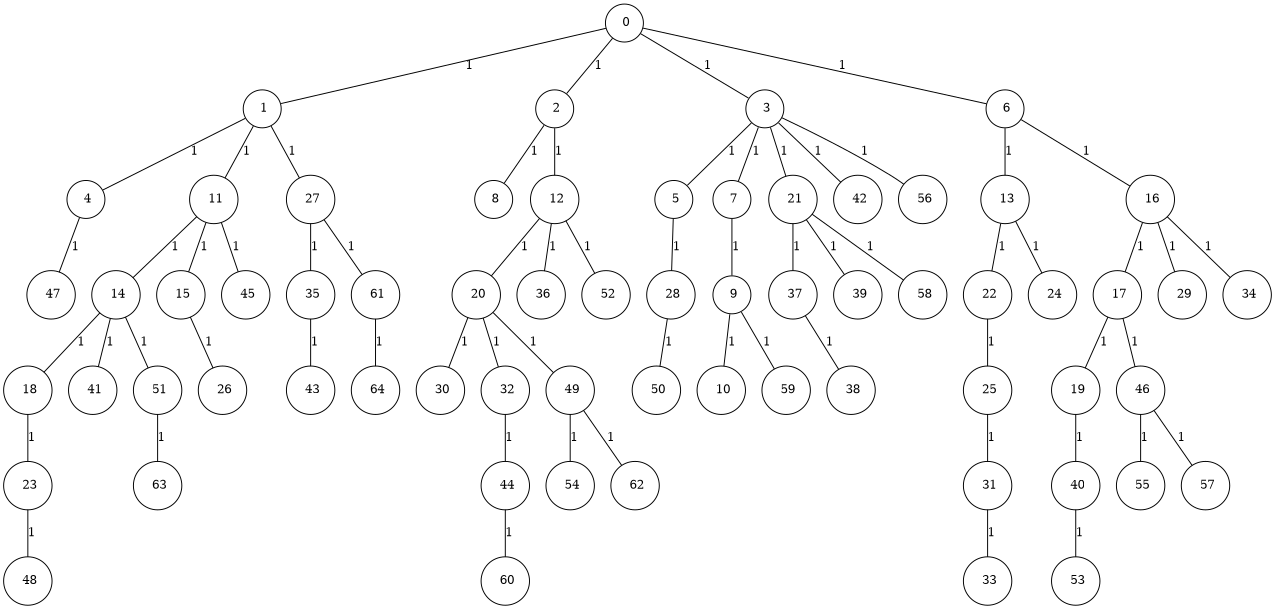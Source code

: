 graph G {
size="8.5,11;"
ratio = "expand;"
fixedsize="true;"
overlap="scale;"
node[shape=circle,width=.12,hight=.12,fontsize=12]
edge[fontsize=12]

0[label=" 0" color=black, pos="0.28223396,0.92342506!"];
1[label=" 1" color=black, pos="2.6461796,2.9748448!"];
2[label=" 2" color=black, pos="0.56181459,2.1218357!"];
3[label=" 3" color=black, pos="1.4608517,2.5770705!"];
4[label=" 4" color=black, pos="0.35812633,2.4421531!"];
5[label=" 5" color=black, pos="2.3562492,0.61220611!"];
6[label=" 6" color=black, pos="1.306985,0.10825988!"];
7[label=" 7" color=black, pos="2.8568434,1.3730746!"];
8[label=" 8" color=black, pos="2.6192591,1.6890634!"];
9[label=" 9" color=black, pos="0.58166783,0.2307172!"];
10[label=" 10" color=black, pos="1.5588163,0.1226412!"];
11[label=" 11" color=black, pos="0.52006173,2.6170426!"];
12[label=" 12" color=black, pos="0.6106235,1.3144422!"];
13[label=" 13" color=black, pos="1.6391974,0.24606609!"];
14[label=" 14" color=black, pos="1.1654911,0.40850022!"];
15[label=" 15" color=black, pos="0.11039901,2.1614119!"];
16[label=" 16" color=black, pos="1.0780745,0.99509669!"];
17[label=" 17" color=black, pos="2.5143835,2.8032248!"];
18[label=" 18" color=black, pos="1.5783668,0.092867704!"];
19[label=" 19" color=black, pos="2.6255776,1.9766166!"];
20[label=" 20" color=black, pos="0.769106,0.20307383!"];
21[label=" 21" color=black, pos="0.21770698,0.35448572!"];
22[label=" 22" color=black, pos="0.80346589,0.40553268!"];
23[label=" 23" color=black, pos="0.54456078,2.643523!"];
24[label=" 24" color=black, pos="1.4174199,1.2823777!"];
25[label=" 25" color=black, pos="2.8644335,1.0050032!"];
26[label=" 26" color=black, pos="2.0114684,1.5412288!"];
27[label=" 27" color=black, pos="2.8077812,2.8732472!"];
28[label=" 28" color=black, pos="1.8089041,0.98519053!"];
29[label=" 29" color=black, pos="1.525461,2.4098092!"];
30[label=" 30" color=black, pos="1.1026622,1.2427918!"];
31[label=" 31" color=black, pos="1.3822865,1.2698583!"];
32[label=" 32" color=black, pos="2.5249344,2.7315098!"];
33[label=" 33" color=black, pos="0.63783838,2.8321682!"];
34[label=" 34" color=black, pos="0.83438383,1.2863529!"];
35[label=" 35" color=black, pos="2.8912424,0.21905215!"];
36[label=" 36" color=black, pos="1.2359211,2.7267575!"];
37[label=" 37" color=black, pos="2.5439189,2.0903089!"];
38[label=" 38" color=black, pos="0.95190853,1.2938041!"];
39[label=" 39" color=black, pos="0.2194154,2.1339014!"];
40[label=" 40" color=black, pos="1.1158983,1.1337177!"];
41[label=" 41" color=black, pos="0.60192418,2.4030435!"];
42[label=" 42" color=black, pos="0.339283,2.078473!"];
43[label=" 43" color=black, pos="0.84899639,0.93067188!"];
44[label=" 44" color=black, pos="1.5017678,0.84629956!"];
45[label=" 45" color=black, pos="2.7939961,2.6922679!"];
46[label=" 46" color=black, pos="1.2697092,2.0800996!"];
47[label=" 47" color=black, pos="1.5497343,2.2334743!"];
48[label=" 48" color=black, pos="2.0794123,0.41936928!"];
49[label=" 49" color=black, pos="2.333078,2.1176444!"];
50[label=" 50" color=black, pos="0.51180907,0.90288642!"];
51[label=" 51" color=black, pos="2.4936426,2.445723!"];
52[label=" 52" color=black, pos="2.4909877,0.04109718!"];
53[label=" 53" color=black, pos="0.228631,0.030888382!"];
54[label=" 54" color=black, pos="1.719437,2.9874647!"];
55[label=" 55" color=black, pos="0.32498904,1.9348039!"];
56[label=" 56" color=black, pos="0.58813112,0.08573772!"];
57[label=" 57" color=black, pos="0.17658594,1.5935702!"];
58[label=" 58" color=black, pos="0.39949961,1.0492005!"];
59[label=" 59" color=black, pos="0.33001488,2.8885526!"];
60[label=" 60" color=black, pos="2.786946,0.10598634!"];
61[label=" 61" color=black, pos="1.6630149,0.51391711!"];
62[label=" 62" color=black, pos="0.24786273,0.65162314!"];
63[label=" 63" color=black, pos="1.7223209,2.9772531!"];
64[label=" 64" color=black, pos="1.9406002,2.2316611!"];
0--1[label="1"]
0--2[label="1"]
0--3[label="1"]
0--6[label="1"]
1--4[label="1"]
1--11[label="1"]
1--27[label="1"]
2--8[label="1"]
2--12[label="1"]
3--5[label="1"]
3--7[label="1"]
3--21[label="1"]
3--42[label="1"]
3--56[label="1"]
4--47[label="1"]
5--28[label="1"]
6--13[label="1"]
6--16[label="1"]
7--9[label="1"]
9--10[label="1"]
9--59[label="1"]
11--14[label="1"]
11--15[label="1"]
11--45[label="1"]
12--20[label="1"]
12--36[label="1"]
12--52[label="1"]
13--22[label="1"]
13--24[label="1"]
14--18[label="1"]
14--41[label="1"]
14--51[label="1"]
15--26[label="1"]
16--17[label="1"]
16--29[label="1"]
16--34[label="1"]
17--19[label="1"]
17--46[label="1"]
18--23[label="1"]
19--40[label="1"]
20--30[label="1"]
20--32[label="1"]
20--49[label="1"]
21--37[label="1"]
21--39[label="1"]
21--58[label="1"]
22--25[label="1"]
23--48[label="1"]
25--31[label="1"]
27--35[label="1"]
27--61[label="1"]
28--50[label="1"]
31--33[label="1"]
32--44[label="1"]
35--43[label="1"]
37--38[label="1"]
40--53[label="1"]
44--60[label="1"]
46--55[label="1"]
46--57[label="1"]
49--54[label="1"]
49--62[label="1"]
51--63[label="1"]
61--64[label="1"]

}
